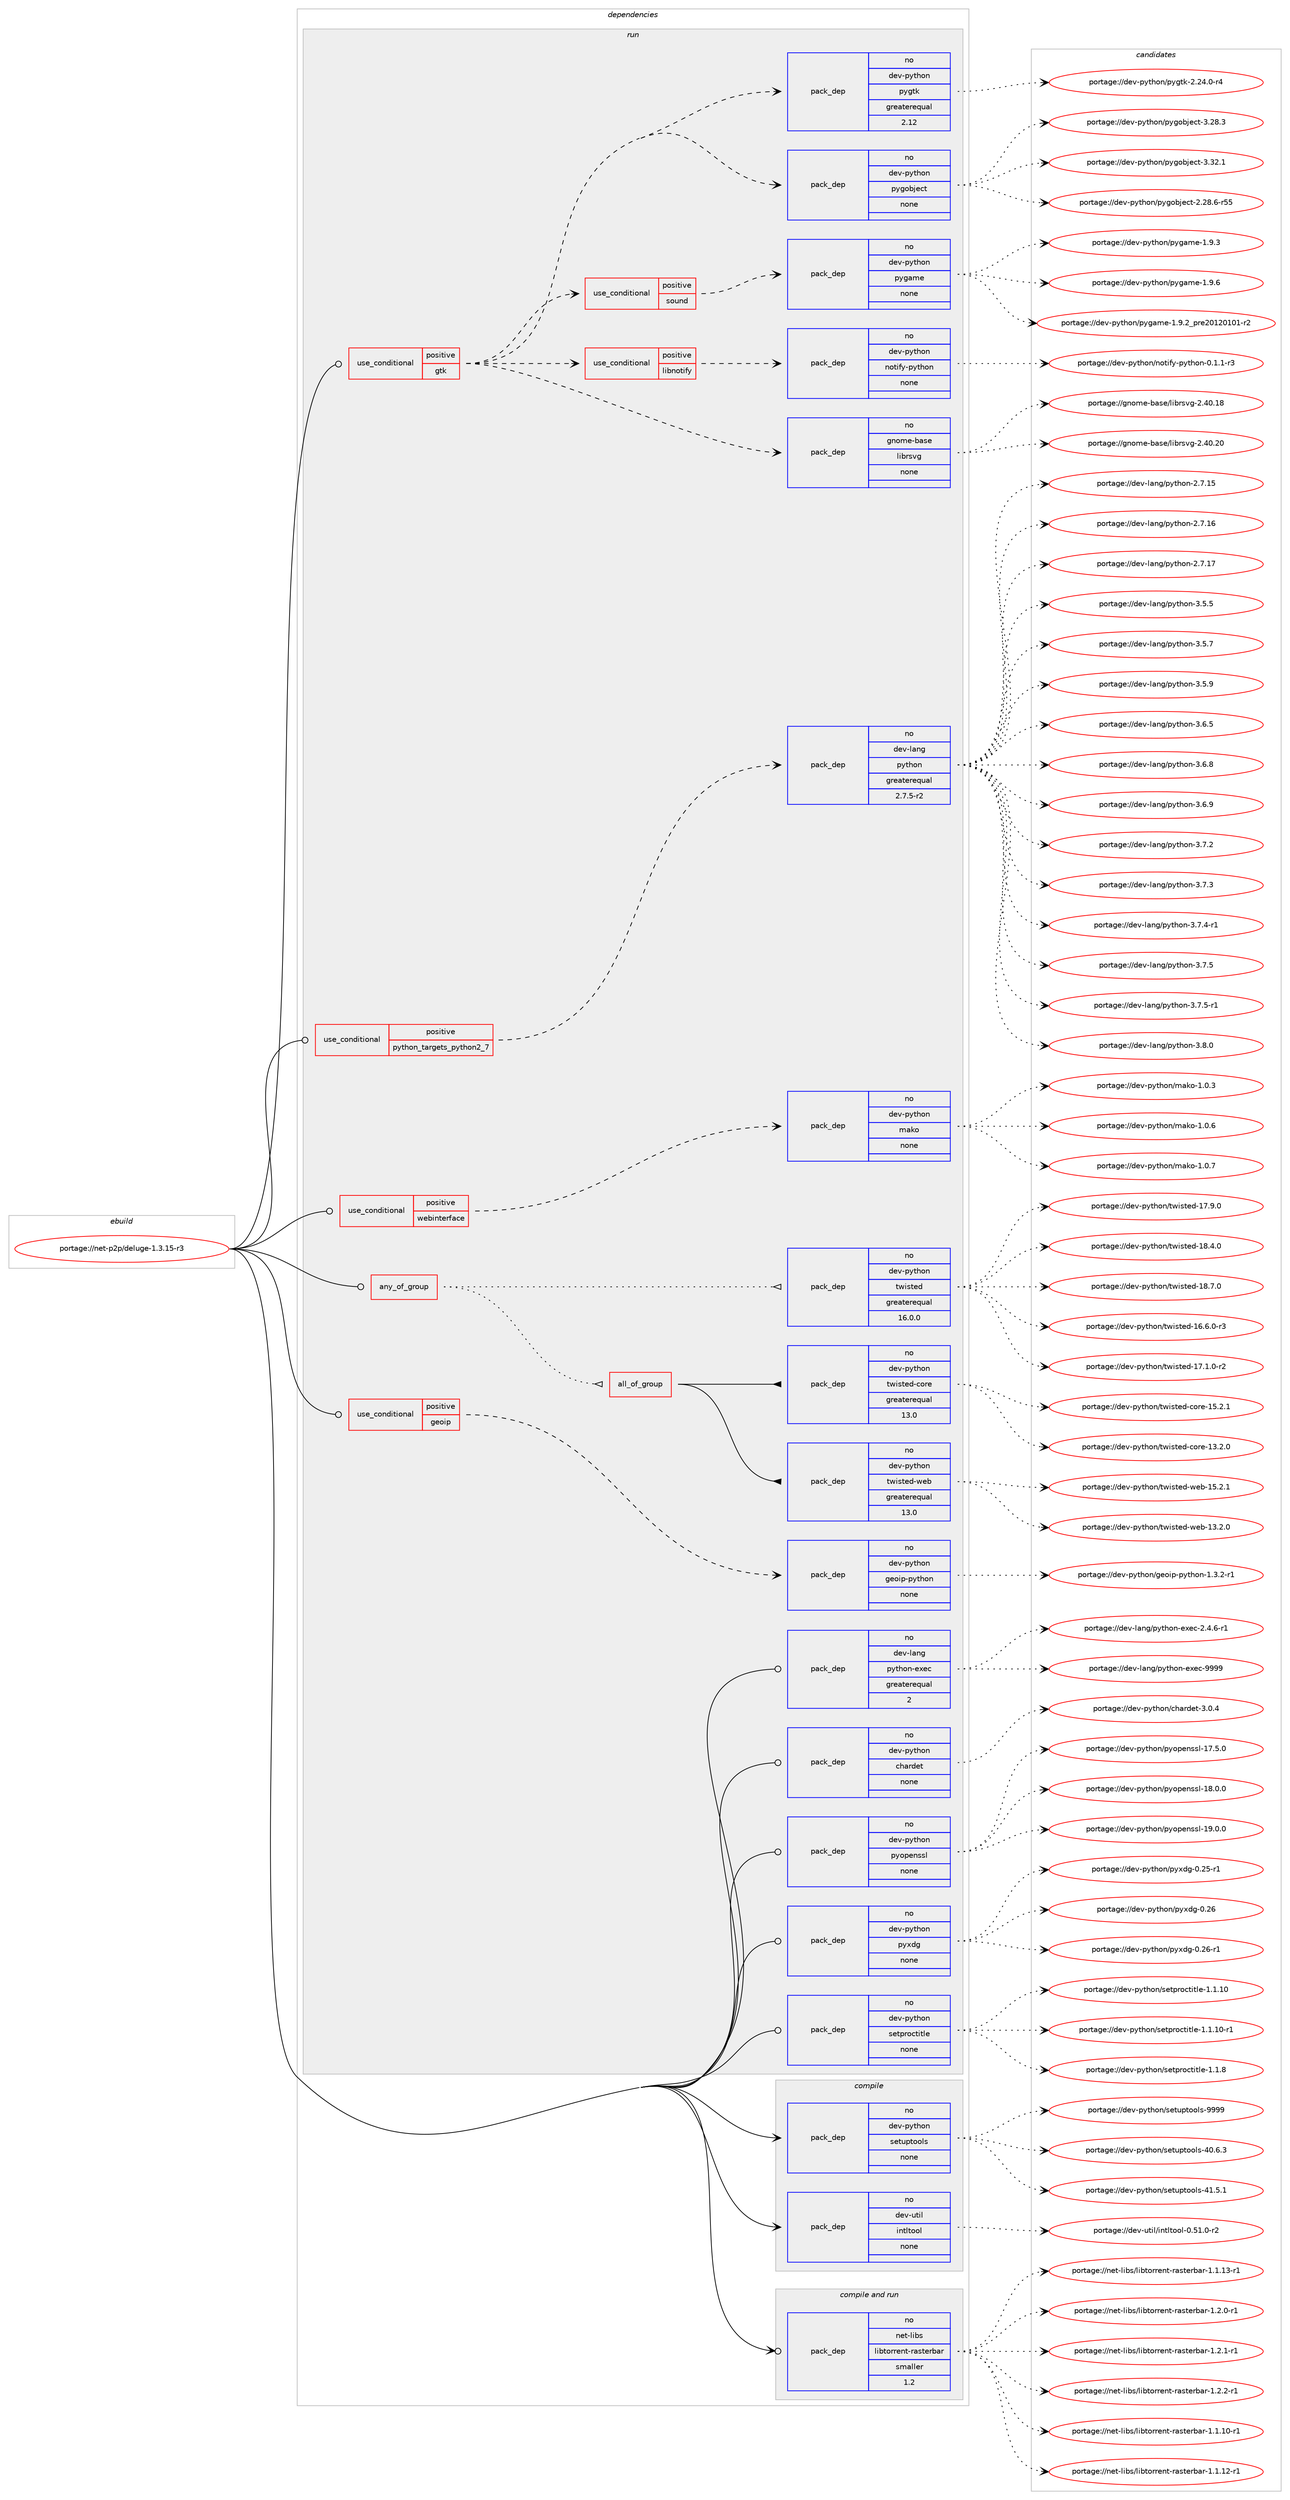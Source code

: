 digraph prolog {

# *************
# Graph options
# *************

newrank=true;
concentrate=true;
compound=true;
graph [rankdir=LR,fontname=Helvetica,fontsize=10,ranksep=1.5];#, ranksep=2.5, nodesep=0.2];
edge  [arrowhead=vee];
node  [fontname=Helvetica,fontsize=10];

# **********
# The ebuild
# **********

subgraph cluster_leftcol {
color=gray;
rank=same;
label=<<i>ebuild</i>>;
id [label="portage://net-p2p/deluge-1.3.15-r3", color=red, width=4, href="../net-p2p/deluge-1.3.15-r3.svg"];
}

# ****************
# The dependencies
# ****************

subgraph cluster_midcol {
color=gray;
label=<<i>dependencies</i>>;
subgraph cluster_compile {
fillcolor="#eeeeee";
style=filled;
label=<<i>compile</i>>;
subgraph pack273281 {
dependency372741 [label=<<TABLE BORDER="0" CELLBORDER="1" CELLSPACING="0" CELLPADDING="4" WIDTH="220"><TR><TD ROWSPAN="6" CELLPADDING="30">pack_dep</TD></TR><TR><TD WIDTH="110">no</TD></TR><TR><TD>dev-python</TD></TR><TR><TD>setuptools</TD></TR><TR><TD>none</TD></TR><TR><TD></TD></TR></TABLE>>, shape=none, color=blue];
}
id:e -> dependency372741:w [weight=20,style="solid",arrowhead="vee"];
subgraph pack273282 {
dependency372742 [label=<<TABLE BORDER="0" CELLBORDER="1" CELLSPACING="0" CELLPADDING="4" WIDTH="220"><TR><TD ROWSPAN="6" CELLPADDING="30">pack_dep</TD></TR><TR><TD WIDTH="110">no</TD></TR><TR><TD>dev-util</TD></TR><TR><TD>intltool</TD></TR><TR><TD>none</TD></TR><TR><TD></TD></TR></TABLE>>, shape=none, color=blue];
}
id:e -> dependency372742:w [weight=20,style="solid",arrowhead="vee"];
}
subgraph cluster_compileandrun {
fillcolor="#eeeeee";
style=filled;
label=<<i>compile and run</i>>;
subgraph pack273283 {
dependency372743 [label=<<TABLE BORDER="0" CELLBORDER="1" CELLSPACING="0" CELLPADDING="4" WIDTH="220"><TR><TD ROWSPAN="6" CELLPADDING="30">pack_dep</TD></TR><TR><TD WIDTH="110">no</TD></TR><TR><TD>net-libs</TD></TR><TR><TD>libtorrent-rasterbar</TD></TR><TR><TD>smaller</TD></TR><TR><TD>1.2</TD></TR></TABLE>>, shape=none, color=blue];
}
id:e -> dependency372743:w [weight=20,style="solid",arrowhead="odotvee"];
}
subgraph cluster_run {
fillcolor="#eeeeee";
style=filled;
label=<<i>run</i>>;
subgraph any6110 {
dependency372744 [label=<<TABLE BORDER="0" CELLBORDER="1" CELLSPACING="0" CELLPADDING="4"><TR><TD CELLPADDING="10">any_of_group</TD></TR></TABLE>>, shape=none, color=red];subgraph pack273284 {
dependency372745 [label=<<TABLE BORDER="0" CELLBORDER="1" CELLSPACING="0" CELLPADDING="4" WIDTH="220"><TR><TD ROWSPAN="6" CELLPADDING="30">pack_dep</TD></TR><TR><TD WIDTH="110">no</TD></TR><TR><TD>dev-python</TD></TR><TR><TD>twisted</TD></TR><TR><TD>greaterequal</TD></TR><TR><TD>16.0.0</TD></TR></TABLE>>, shape=none, color=blue];
}
dependency372744:e -> dependency372745:w [weight=20,style="dotted",arrowhead="oinv"];
subgraph all195 {
dependency372746 [label=<<TABLE BORDER="0" CELLBORDER="1" CELLSPACING="0" CELLPADDING="4"><TR><TD CELLPADDING="10">all_of_group</TD></TR></TABLE>>, shape=none, color=red];subgraph pack273285 {
dependency372747 [label=<<TABLE BORDER="0" CELLBORDER="1" CELLSPACING="0" CELLPADDING="4" WIDTH="220"><TR><TD ROWSPAN="6" CELLPADDING="30">pack_dep</TD></TR><TR><TD WIDTH="110">no</TD></TR><TR><TD>dev-python</TD></TR><TR><TD>twisted-core</TD></TR><TR><TD>greaterequal</TD></TR><TR><TD>13.0</TD></TR></TABLE>>, shape=none, color=blue];
}
dependency372746:e -> dependency372747:w [weight=20,style="solid",arrowhead="inv"];
subgraph pack273286 {
dependency372748 [label=<<TABLE BORDER="0" CELLBORDER="1" CELLSPACING="0" CELLPADDING="4" WIDTH="220"><TR><TD ROWSPAN="6" CELLPADDING="30">pack_dep</TD></TR><TR><TD WIDTH="110">no</TD></TR><TR><TD>dev-python</TD></TR><TR><TD>twisted-web</TD></TR><TR><TD>greaterequal</TD></TR><TR><TD>13.0</TD></TR></TABLE>>, shape=none, color=blue];
}
dependency372746:e -> dependency372748:w [weight=20,style="solid",arrowhead="inv"];
}
dependency372744:e -> dependency372746:w [weight=20,style="dotted",arrowhead="oinv"];
}
id:e -> dependency372744:w [weight=20,style="solid",arrowhead="odot"];
subgraph cond93158 {
dependency372749 [label=<<TABLE BORDER="0" CELLBORDER="1" CELLSPACING="0" CELLPADDING="4"><TR><TD ROWSPAN="3" CELLPADDING="10">use_conditional</TD></TR><TR><TD>positive</TD></TR><TR><TD>geoip</TD></TR></TABLE>>, shape=none, color=red];
subgraph pack273287 {
dependency372750 [label=<<TABLE BORDER="0" CELLBORDER="1" CELLSPACING="0" CELLPADDING="4" WIDTH="220"><TR><TD ROWSPAN="6" CELLPADDING="30">pack_dep</TD></TR><TR><TD WIDTH="110">no</TD></TR><TR><TD>dev-python</TD></TR><TR><TD>geoip-python</TD></TR><TR><TD>none</TD></TR><TR><TD></TD></TR></TABLE>>, shape=none, color=blue];
}
dependency372749:e -> dependency372750:w [weight=20,style="dashed",arrowhead="vee"];
}
id:e -> dependency372749:w [weight=20,style="solid",arrowhead="odot"];
subgraph cond93159 {
dependency372751 [label=<<TABLE BORDER="0" CELLBORDER="1" CELLSPACING="0" CELLPADDING="4"><TR><TD ROWSPAN="3" CELLPADDING="10">use_conditional</TD></TR><TR><TD>positive</TD></TR><TR><TD>gtk</TD></TR></TABLE>>, shape=none, color=red];
subgraph cond93160 {
dependency372752 [label=<<TABLE BORDER="0" CELLBORDER="1" CELLSPACING="0" CELLPADDING="4"><TR><TD ROWSPAN="3" CELLPADDING="10">use_conditional</TD></TR><TR><TD>positive</TD></TR><TR><TD>sound</TD></TR></TABLE>>, shape=none, color=red];
subgraph pack273288 {
dependency372753 [label=<<TABLE BORDER="0" CELLBORDER="1" CELLSPACING="0" CELLPADDING="4" WIDTH="220"><TR><TD ROWSPAN="6" CELLPADDING="30">pack_dep</TD></TR><TR><TD WIDTH="110">no</TD></TR><TR><TD>dev-python</TD></TR><TR><TD>pygame</TD></TR><TR><TD>none</TD></TR><TR><TD></TD></TR></TABLE>>, shape=none, color=blue];
}
dependency372752:e -> dependency372753:w [weight=20,style="dashed",arrowhead="vee"];
}
dependency372751:e -> dependency372752:w [weight=20,style="dashed",arrowhead="vee"];
subgraph pack273289 {
dependency372754 [label=<<TABLE BORDER="0" CELLBORDER="1" CELLSPACING="0" CELLPADDING="4" WIDTH="220"><TR><TD ROWSPAN="6" CELLPADDING="30">pack_dep</TD></TR><TR><TD WIDTH="110">no</TD></TR><TR><TD>dev-python</TD></TR><TR><TD>pygobject</TD></TR><TR><TD>none</TD></TR><TR><TD></TD></TR></TABLE>>, shape=none, color=blue];
}
dependency372751:e -> dependency372754:w [weight=20,style="dashed",arrowhead="vee"];
subgraph pack273290 {
dependency372755 [label=<<TABLE BORDER="0" CELLBORDER="1" CELLSPACING="0" CELLPADDING="4" WIDTH="220"><TR><TD ROWSPAN="6" CELLPADDING="30">pack_dep</TD></TR><TR><TD WIDTH="110">no</TD></TR><TR><TD>dev-python</TD></TR><TR><TD>pygtk</TD></TR><TR><TD>greaterequal</TD></TR><TR><TD>2.12</TD></TR></TABLE>>, shape=none, color=blue];
}
dependency372751:e -> dependency372755:w [weight=20,style="dashed",arrowhead="vee"];
subgraph pack273291 {
dependency372756 [label=<<TABLE BORDER="0" CELLBORDER="1" CELLSPACING="0" CELLPADDING="4" WIDTH="220"><TR><TD ROWSPAN="6" CELLPADDING="30">pack_dep</TD></TR><TR><TD WIDTH="110">no</TD></TR><TR><TD>gnome-base</TD></TR><TR><TD>librsvg</TD></TR><TR><TD>none</TD></TR><TR><TD></TD></TR></TABLE>>, shape=none, color=blue];
}
dependency372751:e -> dependency372756:w [weight=20,style="dashed",arrowhead="vee"];
subgraph cond93161 {
dependency372757 [label=<<TABLE BORDER="0" CELLBORDER="1" CELLSPACING="0" CELLPADDING="4"><TR><TD ROWSPAN="3" CELLPADDING="10">use_conditional</TD></TR><TR><TD>positive</TD></TR><TR><TD>libnotify</TD></TR></TABLE>>, shape=none, color=red];
subgraph pack273292 {
dependency372758 [label=<<TABLE BORDER="0" CELLBORDER="1" CELLSPACING="0" CELLPADDING="4" WIDTH="220"><TR><TD ROWSPAN="6" CELLPADDING="30">pack_dep</TD></TR><TR><TD WIDTH="110">no</TD></TR><TR><TD>dev-python</TD></TR><TR><TD>notify-python</TD></TR><TR><TD>none</TD></TR><TR><TD></TD></TR></TABLE>>, shape=none, color=blue];
}
dependency372757:e -> dependency372758:w [weight=20,style="dashed",arrowhead="vee"];
}
dependency372751:e -> dependency372757:w [weight=20,style="dashed",arrowhead="vee"];
}
id:e -> dependency372751:w [weight=20,style="solid",arrowhead="odot"];
subgraph cond93162 {
dependency372759 [label=<<TABLE BORDER="0" CELLBORDER="1" CELLSPACING="0" CELLPADDING="4"><TR><TD ROWSPAN="3" CELLPADDING="10">use_conditional</TD></TR><TR><TD>positive</TD></TR><TR><TD>python_targets_python2_7</TD></TR></TABLE>>, shape=none, color=red];
subgraph pack273293 {
dependency372760 [label=<<TABLE BORDER="0" CELLBORDER="1" CELLSPACING="0" CELLPADDING="4" WIDTH="220"><TR><TD ROWSPAN="6" CELLPADDING="30">pack_dep</TD></TR><TR><TD WIDTH="110">no</TD></TR><TR><TD>dev-lang</TD></TR><TR><TD>python</TD></TR><TR><TD>greaterequal</TD></TR><TR><TD>2.7.5-r2</TD></TR></TABLE>>, shape=none, color=blue];
}
dependency372759:e -> dependency372760:w [weight=20,style="dashed",arrowhead="vee"];
}
id:e -> dependency372759:w [weight=20,style="solid",arrowhead="odot"];
subgraph cond93163 {
dependency372761 [label=<<TABLE BORDER="0" CELLBORDER="1" CELLSPACING="0" CELLPADDING="4"><TR><TD ROWSPAN="3" CELLPADDING="10">use_conditional</TD></TR><TR><TD>positive</TD></TR><TR><TD>webinterface</TD></TR></TABLE>>, shape=none, color=red];
subgraph pack273294 {
dependency372762 [label=<<TABLE BORDER="0" CELLBORDER="1" CELLSPACING="0" CELLPADDING="4" WIDTH="220"><TR><TD ROWSPAN="6" CELLPADDING="30">pack_dep</TD></TR><TR><TD WIDTH="110">no</TD></TR><TR><TD>dev-python</TD></TR><TR><TD>mako</TD></TR><TR><TD>none</TD></TR><TR><TD></TD></TR></TABLE>>, shape=none, color=blue];
}
dependency372761:e -> dependency372762:w [weight=20,style="dashed",arrowhead="vee"];
}
id:e -> dependency372761:w [weight=20,style="solid",arrowhead="odot"];
subgraph pack273295 {
dependency372763 [label=<<TABLE BORDER="0" CELLBORDER="1" CELLSPACING="0" CELLPADDING="4" WIDTH="220"><TR><TD ROWSPAN="6" CELLPADDING="30">pack_dep</TD></TR><TR><TD WIDTH="110">no</TD></TR><TR><TD>dev-lang</TD></TR><TR><TD>python-exec</TD></TR><TR><TD>greaterequal</TD></TR><TR><TD>2</TD></TR></TABLE>>, shape=none, color=blue];
}
id:e -> dependency372763:w [weight=20,style="solid",arrowhead="odot"];
subgraph pack273296 {
dependency372764 [label=<<TABLE BORDER="0" CELLBORDER="1" CELLSPACING="0" CELLPADDING="4" WIDTH="220"><TR><TD ROWSPAN="6" CELLPADDING="30">pack_dep</TD></TR><TR><TD WIDTH="110">no</TD></TR><TR><TD>dev-python</TD></TR><TR><TD>chardet</TD></TR><TR><TD>none</TD></TR><TR><TD></TD></TR></TABLE>>, shape=none, color=blue];
}
id:e -> dependency372764:w [weight=20,style="solid",arrowhead="odot"];
subgraph pack273297 {
dependency372765 [label=<<TABLE BORDER="0" CELLBORDER="1" CELLSPACING="0" CELLPADDING="4" WIDTH="220"><TR><TD ROWSPAN="6" CELLPADDING="30">pack_dep</TD></TR><TR><TD WIDTH="110">no</TD></TR><TR><TD>dev-python</TD></TR><TR><TD>pyopenssl</TD></TR><TR><TD>none</TD></TR><TR><TD></TD></TR></TABLE>>, shape=none, color=blue];
}
id:e -> dependency372765:w [weight=20,style="solid",arrowhead="odot"];
subgraph pack273298 {
dependency372766 [label=<<TABLE BORDER="0" CELLBORDER="1" CELLSPACING="0" CELLPADDING="4" WIDTH="220"><TR><TD ROWSPAN="6" CELLPADDING="30">pack_dep</TD></TR><TR><TD WIDTH="110">no</TD></TR><TR><TD>dev-python</TD></TR><TR><TD>pyxdg</TD></TR><TR><TD>none</TD></TR><TR><TD></TD></TR></TABLE>>, shape=none, color=blue];
}
id:e -> dependency372766:w [weight=20,style="solid",arrowhead="odot"];
subgraph pack273299 {
dependency372767 [label=<<TABLE BORDER="0" CELLBORDER="1" CELLSPACING="0" CELLPADDING="4" WIDTH="220"><TR><TD ROWSPAN="6" CELLPADDING="30">pack_dep</TD></TR><TR><TD WIDTH="110">no</TD></TR><TR><TD>dev-python</TD></TR><TR><TD>setproctitle</TD></TR><TR><TD>none</TD></TR><TR><TD></TD></TR></TABLE>>, shape=none, color=blue];
}
id:e -> dependency372767:w [weight=20,style="solid",arrowhead="odot"];
}
}

# **************
# The candidates
# **************

subgraph cluster_choices {
rank=same;
color=gray;
label=<<i>candidates</i>>;

subgraph choice273281 {
color=black;
nodesep=1;
choiceportage100101118451121211161041111104711510111611711211611111110811545524846544651 [label="portage://dev-python/setuptools-40.6.3", color=red, width=4,href="../dev-python/setuptools-40.6.3.svg"];
choiceportage100101118451121211161041111104711510111611711211611111110811545524946534649 [label="portage://dev-python/setuptools-41.5.1", color=red, width=4,href="../dev-python/setuptools-41.5.1.svg"];
choiceportage10010111845112121116104111110471151011161171121161111111081154557575757 [label="portage://dev-python/setuptools-9999", color=red, width=4,href="../dev-python/setuptools-9999.svg"];
dependency372741:e -> choiceportage100101118451121211161041111104711510111611711211611111110811545524846544651:w [style=dotted,weight="100"];
dependency372741:e -> choiceportage100101118451121211161041111104711510111611711211611111110811545524946534649:w [style=dotted,weight="100"];
dependency372741:e -> choiceportage10010111845112121116104111110471151011161171121161111111081154557575757:w [style=dotted,weight="100"];
}
subgraph choice273282 {
color=black;
nodesep=1;
choiceportage1001011184511711610510847105110116108116111111108454846534946484511450 [label="portage://dev-util/intltool-0.51.0-r2", color=red, width=4,href="../dev-util/intltool-0.51.0-r2.svg"];
dependency372742:e -> choiceportage1001011184511711610510847105110116108116111111108454846534946484511450:w [style=dotted,weight="100"];
}
subgraph choice273283 {
color=black;
nodesep=1;
choiceportage1101011164510810598115471081059811611111411410111011645114971151161011149897114454946494649484511449 [label="portage://net-libs/libtorrent-rasterbar-1.1.10-r1", color=red, width=4,href="../net-libs/libtorrent-rasterbar-1.1.10-r1.svg"];
choiceportage1101011164510810598115471081059811611111411410111011645114971151161011149897114454946494649504511449 [label="portage://net-libs/libtorrent-rasterbar-1.1.12-r1", color=red, width=4,href="../net-libs/libtorrent-rasterbar-1.1.12-r1.svg"];
choiceportage1101011164510810598115471081059811611111411410111011645114971151161011149897114454946494649514511449 [label="portage://net-libs/libtorrent-rasterbar-1.1.13-r1", color=red, width=4,href="../net-libs/libtorrent-rasterbar-1.1.13-r1.svg"];
choiceportage11010111645108105981154710810598116111114114101110116451149711511610111498971144549465046484511449 [label="portage://net-libs/libtorrent-rasterbar-1.2.0-r1", color=red, width=4,href="../net-libs/libtorrent-rasterbar-1.2.0-r1.svg"];
choiceportage11010111645108105981154710810598116111114114101110116451149711511610111498971144549465046494511449 [label="portage://net-libs/libtorrent-rasterbar-1.2.1-r1", color=red, width=4,href="../net-libs/libtorrent-rasterbar-1.2.1-r1.svg"];
choiceportage11010111645108105981154710810598116111114114101110116451149711511610111498971144549465046504511449 [label="portage://net-libs/libtorrent-rasterbar-1.2.2-r1", color=red, width=4,href="../net-libs/libtorrent-rasterbar-1.2.2-r1.svg"];
dependency372743:e -> choiceportage1101011164510810598115471081059811611111411410111011645114971151161011149897114454946494649484511449:w [style=dotted,weight="100"];
dependency372743:e -> choiceportage1101011164510810598115471081059811611111411410111011645114971151161011149897114454946494649504511449:w [style=dotted,weight="100"];
dependency372743:e -> choiceportage1101011164510810598115471081059811611111411410111011645114971151161011149897114454946494649514511449:w [style=dotted,weight="100"];
dependency372743:e -> choiceportage11010111645108105981154710810598116111114114101110116451149711511610111498971144549465046484511449:w [style=dotted,weight="100"];
dependency372743:e -> choiceportage11010111645108105981154710810598116111114114101110116451149711511610111498971144549465046494511449:w [style=dotted,weight="100"];
dependency372743:e -> choiceportage11010111645108105981154710810598116111114114101110116451149711511610111498971144549465046504511449:w [style=dotted,weight="100"];
}
subgraph choice273284 {
color=black;
nodesep=1;
choiceportage1001011184511212111610411111047116119105115116101100454954465446484511451 [label="portage://dev-python/twisted-16.6.0-r3", color=red, width=4,href="../dev-python/twisted-16.6.0-r3.svg"];
choiceportage1001011184511212111610411111047116119105115116101100454955464946484511450 [label="portage://dev-python/twisted-17.1.0-r2", color=red, width=4,href="../dev-python/twisted-17.1.0-r2.svg"];
choiceportage100101118451121211161041111104711611910511511610110045495546574648 [label="portage://dev-python/twisted-17.9.0", color=red, width=4,href="../dev-python/twisted-17.9.0.svg"];
choiceportage100101118451121211161041111104711611910511511610110045495646524648 [label="portage://dev-python/twisted-18.4.0", color=red, width=4,href="../dev-python/twisted-18.4.0.svg"];
choiceportage100101118451121211161041111104711611910511511610110045495646554648 [label="portage://dev-python/twisted-18.7.0", color=red, width=4,href="../dev-python/twisted-18.7.0.svg"];
dependency372745:e -> choiceportage1001011184511212111610411111047116119105115116101100454954465446484511451:w [style=dotted,weight="100"];
dependency372745:e -> choiceportage1001011184511212111610411111047116119105115116101100454955464946484511450:w [style=dotted,weight="100"];
dependency372745:e -> choiceportage100101118451121211161041111104711611910511511610110045495546574648:w [style=dotted,weight="100"];
dependency372745:e -> choiceportage100101118451121211161041111104711611910511511610110045495646524648:w [style=dotted,weight="100"];
dependency372745:e -> choiceportage100101118451121211161041111104711611910511511610110045495646554648:w [style=dotted,weight="100"];
}
subgraph choice273285 {
color=black;
nodesep=1;
choiceportage1001011184511212111610411111047116119105115116101100459911111410145495146504648 [label="portage://dev-python/twisted-core-13.2.0", color=red, width=4,href="../dev-python/twisted-core-13.2.0.svg"];
choiceportage1001011184511212111610411111047116119105115116101100459911111410145495346504649 [label="portage://dev-python/twisted-core-15.2.1", color=red, width=4,href="../dev-python/twisted-core-15.2.1.svg"];
dependency372747:e -> choiceportage1001011184511212111610411111047116119105115116101100459911111410145495146504648:w [style=dotted,weight="100"];
dependency372747:e -> choiceportage1001011184511212111610411111047116119105115116101100459911111410145495346504649:w [style=dotted,weight="100"];
}
subgraph choice273286 {
color=black;
nodesep=1;
choiceportage1001011184511212111610411111047116119105115116101100451191019845495146504648 [label="portage://dev-python/twisted-web-13.2.0", color=red, width=4,href="../dev-python/twisted-web-13.2.0.svg"];
choiceportage1001011184511212111610411111047116119105115116101100451191019845495346504649 [label="portage://dev-python/twisted-web-15.2.1", color=red, width=4,href="../dev-python/twisted-web-15.2.1.svg"];
dependency372748:e -> choiceportage1001011184511212111610411111047116119105115116101100451191019845495146504648:w [style=dotted,weight="100"];
dependency372748:e -> choiceportage1001011184511212111610411111047116119105115116101100451191019845495346504649:w [style=dotted,weight="100"];
}
subgraph choice273287 {
color=black;
nodesep=1;
choiceportage1001011184511212111610411111047103101111105112451121211161041111104549465146504511449 [label="portage://dev-python/geoip-python-1.3.2-r1", color=red, width=4,href="../dev-python/geoip-python-1.3.2-r1.svg"];
dependency372750:e -> choiceportage1001011184511212111610411111047103101111105112451121211161041111104549465146504511449:w [style=dotted,weight="100"];
}
subgraph choice273288 {
color=black;
nodesep=1;
choiceportage1001011184511212111610411111047112121103971091014549465746509511211410150484950484948494511450 [label="portage://dev-python/pygame-1.9.2_pre20120101-r2", color=red, width=4,href="../dev-python/pygame-1.9.2_pre20120101-r2.svg"];
choiceportage100101118451121211161041111104711212110397109101454946574651 [label="portage://dev-python/pygame-1.9.3", color=red, width=4,href="../dev-python/pygame-1.9.3.svg"];
choiceportage100101118451121211161041111104711212110397109101454946574654 [label="portage://dev-python/pygame-1.9.6", color=red, width=4,href="../dev-python/pygame-1.9.6.svg"];
dependency372753:e -> choiceportage1001011184511212111610411111047112121103971091014549465746509511211410150484950484948494511450:w [style=dotted,weight="100"];
dependency372753:e -> choiceportage100101118451121211161041111104711212110397109101454946574651:w [style=dotted,weight="100"];
dependency372753:e -> choiceportage100101118451121211161041111104711212110397109101454946574654:w [style=dotted,weight="100"];
}
subgraph choice273289 {
color=black;
nodesep=1;
choiceportage1001011184511212111610411111047112121103111981061019911645504650564654451145353 [label="portage://dev-python/pygobject-2.28.6-r55", color=red, width=4,href="../dev-python/pygobject-2.28.6-r55.svg"];
choiceportage1001011184511212111610411111047112121103111981061019911645514650564651 [label="portage://dev-python/pygobject-3.28.3", color=red, width=4,href="../dev-python/pygobject-3.28.3.svg"];
choiceportage1001011184511212111610411111047112121103111981061019911645514651504649 [label="portage://dev-python/pygobject-3.32.1", color=red, width=4,href="../dev-python/pygobject-3.32.1.svg"];
dependency372754:e -> choiceportage1001011184511212111610411111047112121103111981061019911645504650564654451145353:w [style=dotted,weight="100"];
dependency372754:e -> choiceportage1001011184511212111610411111047112121103111981061019911645514650564651:w [style=dotted,weight="100"];
dependency372754:e -> choiceportage1001011184511212111610411111047112121103111981061019911645514651504649:w [style=dotted,weight="100"];
}
subgraph choice273290 {
color=black;
nodesep=1;
choiceportage1001011184511212111610411111047112121103116107455046505246484511452 [label="portage://dev-python/pygtk-2.24.0-r4", color=red, width=4,href="../dev-python/pygtk-2.24.0-r4.svg"];
dependency372755:e -> choiceportage1001011184511212111610411111047112121103116107455046505246484511452:w [style=dotted,weight="100"];
}
subgraph choice273291 {
color=black;
nodesep=1;
choiceportage10311011110910145989711510147108105981141151181034550465248464956 [label="portage://gnome-base/librsvg-2.40.18", color=red, width=4,href="../gnome-base/librsvg-2.40.18.svg"];
choiceportage10311011110910145989711510147108105981141151181034550465248465048 [label="portage://gnome-base/librsvg-2.40.20", color=red, width=4,href="../gnome-base/librsvg-2.40.20.svg"];
dependency372756:e -> choiceportage10311011110910145989711510147108105981141151181034550465248464956:w [style=dotted,weight="100"];
dependency372756:e -> choiceportage10311011110910145989711510147108105981141151181034550465248465048:w [style=dotted,weight="100"];
}
subgraph choice273292 {
color=black;
nodesep=1;
choiceportage1001011184511212111610411111047110111116105102121451121211161041111104548464946494511451 [label="portage://dev-python/notify-python-0.1.1-r3", color=red, width=4,href="../dev-python/notify-python-0.1.1-r3.svg"];
dependency372758:e -> choiceportage1001011184511212111610411111047110111116105102121451121211161041111104548464946494511451:w [style=dotted,weight="100"];
}
subgraph choice273293 {
color=black;
nodesep=1;
choiceportage10010111845108971101034711212111610411111045504655464953 [label="portage://dev-lang/python-2.7.15", color=red, width=4,href="../dev-lang/python-2.7.15.svg"];
choiceportage10010111845108971101034711212111610411111045504655464954 [label="portage://dev-lang/python-2.7.16", color=red, width=4,href="../dev-lang/python-2.7.16.svg"];
choiceportage10010111845108971101034711212111610411111045504655464955 [label="portage://dev-lang/python-2.7.17", color=red, width=4,href="../dev-lang/python-2.7.17.svg"];
choiceportage100101118451089711010347112121116104111110455146534653 [label="portage://dev-lang/python-3.5.5", color=red, width=4,href="../dev-lang/python-3.5.5.svg"];
choiceportage100101118451089711010347112121116104111110455146534655 [label="portage://dev-lang/python-3.5.7", color=red, width=4,href="../dev-lang/python-3.5.7.svg"];
choiceportage100101118451089711010347112121116104111110455146534657 [label="portage://dev-lang/python-3.5.9", color=red, width=4,href="../dev-lang/python-3.5.9.svg"];
choiceportage100101118451089711010347112121116104111110455146544653 [label="portage://dev-lang/python-3.6.5", color=red, width=4,href="../dev-lang/python-3.6.5.svg"];
choiceportage100101118451089711010347112121116104111110455146544656 [label="portage://dev-lang/python-3.6.8", color=red, width=4,href="../dev-lang/python-3.6.8.svg"];
choiceportage100101118451089711010347112121116104111110455146544657 [label="portage://dev-lang/python-3.6.9", color=red, width=4,href="../dev-lang/python-3.6.9.svg"];
choiceportage100101118451089711010347112121116104111110455146554650 [label="portage://dev-lang/python-3.7.2", color=red, width=4,href="../dev-lang/python-3.7.2.svg"];
choiceportage100101118451089711010347112121116104111110455146554651 [label="portage://dev-lang/python-3.7.3", color=red, width=4,href="../dev-lang/python-3.7.3.svg"];
choiceportage1001011184510897110103471121211161041111104551465546524511449 [label="portage://dev-lang/python-3.7.4-r1", color=red, width=4,href="../dev-lang/python-3.7.4-r1.svg"];
choiceportage100101118451089711010347112121116104111110455146554653 [label="portage://dev-lang/python-3.7.5", color=red, width=4,href="../dev-lang/python-3.7.5.svg"];
choiceportage1001011184510897110103471121211161041111104551465546534511449 [label="portage://dev-lang/python-3.7.5-r1", color=red, width=4,href="../dev-lang/python-3.7.5-r1.svg"];
choiceportage100101118451089711010347112121116104111110455146564648 [label="portage://dev-lang/python-3.8.0", color=red, width=4,href="../dev-lang/python-3.8.0.svg"];
dependency372760:e -> choiceportage10010111845108971101034711212111610411111045504655464953:w [style=dotted,weight="100"];
dependency372760:e -> choiceportage10010111845108971101034711212111610411111045504655464954:w [style=dotted,weight="100"];
dependency372760:e -> choiceportage10010111845108971101034711212111610411111045504655464955:w [style=dotted,weight="100"];
dependency372760:e -> choiceportage100101118451089711010347112121116104111110455146534653:w [style=dotted,weight="100"];
dependency372760:e -> choiceportage100101118451089711010347112121116104111110455146534655:w [style=dotted,weight="100"];
dependency372760:e -> choiceportage100101118451089711010347112121116104111110455146534657:w [style=dotted,weight="100"];
dependency372760:e -> choiceportage100101118451089711010347112121116104111110455146544653:w [style=dotted,weight="100"];
dependency372760:e -> choiceportage100101118451089711010347112121116104111110455146544656:w [style=dotted,weight="100"];
dependency372760:e -> choiceportage100101118451089711010347112121116104111110455146544657:w [style=dotted,weight="100"];
dependency372760:e -> choiceportage100101118451089711010347112121116104111110455146554650:w [style=dotted,weight="100"];
dependency372760:e -> choiceportage100101118451089711010347112121116104111110455146554651:w [style=dotted,weight="100"];
dependency372760:e -> choiceportage1001011184510897110103471121211161041111104551465546524511449:w [style=dotted,weight="100"];
dependency372760:e -> choiceportage100101118451089711010347112121116104111110455146554653:w [style=dotted,weight="100"];
dependency372760:e -> choiceportage1001011184510897110103471121211161041111104551465546534511449:w [style=dotted,weight="100"];
dependency372760:e -> choiceportage100101118451089711010347112121116104111110455146564648:w [style=dotted,weight="100"];
}
subgraph choice273294 {
color=black;
nodesep=1;
choiceportage100101118451121211161041111104710997107111454946484651 [label="portage://dev-python/mako-1.0.3", color=red, width=4,href="../dev-python/mako-1.0.3.svg"];
choiceportage100101118451121211161041111104710997107111454946484654 [label="portage://dev-python/mako-1.0.6", color=red, width=4,href="../dev-python/mako-1.0.6.svg"];
choiceportage100101118451121211161041111104710997107111454946484655 [label="portage://dev-python/mako-1.0.7", color=red, width=4,href="../dev-python/mako-1.0.7.svg"];
dependency372762:e -> choiceportage100101118451121211161041111104710997107111454946484651:w [style=dotted,weight="100"];
dependency372762:e -> choiceportage100101118451121211161041111104710997107111454946484654:w [style=dotted,weight="100"];
dependency372762:e -> choiceportage100101118451121211161041111104710997107111454946484655:w [style=dotted,weight="100"];
}
subgraph choice273295 {
color=black;
nodesep=1;
choiceportage10010111845108971101034711212111610411111045101120101994550465246544511449 [label="portage://dev-lang/python-exec-2.4.6-r1", color=red, width=4,href="../dev-lang/python-exec-2.4.6-r1.svg"];
choiceportage10010111845108971101034711212111610411111045101120101994557575757 [label="portage://dev-lang/python-exec-9999", color=red, width=4,href="../dev-lang/python-exec-9999.svg"];
dependency372763:e -> choiceportage10010111845108971101034711212111610411111045101120101994550465246544511449:w [style=dotted,weight="100"];
dependency372763:e -> choiceportage10010111845108971101034711212111610411111045101120101994557575757:w [style=dotted,weight="100"];
}
subgraph choice273296 {
color=black;
nodesep=1;
choiceportage10010111845112121116104111110479910497114100101116455146484652 [label="portage://dev-python/chardet-3.0.4", color=red, width=4,href="../dev-python/chardet-3.0.4.svg"];
dependency372764:e -> choiceportage10010111845112121116104111110479910497114100101116455146484652:w [style=dotted,weight="100"];
}
subgraph choice273297 {
color=black;
nodesep=1;
choiceportage100101118451121211161041111104711212111111210111011511510845495546534648 [label="portage://dev-python/pyopenssl-17.5.0", color=red, width=4,href="../dev-python/pyopenssl-17.5.0.svg"];
choiceportage100101118451121211161041111104711212111111210111011511510845495646484648 [label="portage://dev-python/pyopenssl-18.0.0", color=red, width=4,href="../dev-python/pyopenssl-18.0.0.svg"];
choiceportage100101118451121211161041111104711212111111210111011511510845495746484648 [label="portage://dev-python/pyopenssl-19.0.0", color=red, width=4,href="../dev-python/pyopenssl-19.0.0.svg"];
dependency372765:e -> choiceportage100101118451121211161041111104711212111111210111011511510845495546534648:w [style=dotted,weight="100"];
dependency372765:e -> choiceportage100101118451121211161041111104711212111111210111011511510845495646484648:w [style=dotted,weight="100"];
dependency372765:e -> choiceportage100101118451121211161041111104711212111111210111011511510845495746484648:w [style=dotted,weight="100"];
}
subgraph choice273298 {
color=black;
nodesep=1;
choiceportage100101118451121211161041111104711212112010010345484650534511449 [label="portage://dev-python/pyxdg-0.25-r1", color=red, width=4,href="../dev-python/pyxdg-0.25-r1.svg"];
choiceportage10010111845112121116104111110471121211201001034548465054 [label="portage://dev-python/pyxdg-0.26", color=red, width=4,href="../dev-python/pyxdg-0.26.svg"];
choiceportage100101118451121211161041111104711212112010010345484650544511449 [label="portage://dev-python/pyxdg-0.26-r1", color=red, width=4,href="../dev-python/pyxdg-0.26-r1.svg"];
dependency372766:e -> choiceportage100101118451121211161041111104711212112010010345484650534511449:w [style=dotted,weight="100"];
dependency372766:e -> choiceportage10010111845112121116104111110471121211201001034548465054:w [style=dotted,weight="100"];
dependency372766:e -> choiceportage100101118451121211161041111104711212112010010345484650544511449:w [style=dotted,weight="100"];
}
subgraph choice273299 {
color=black;
nodesep=1;
choiceportage10010111845112121116104111110471151011161121141119911610511610810145494649464948 [label="portage://dev-python/setproctitle-1.1.10", color=red, width=4,href="../dev-python/setproctitle-1.1.10.svg"];
choiceportage100101118451121211161041111104711510111611211411199116105116108101454946494649484511449 [label="portage://dev-python/setproctitle-1.1.10-r1", color=red, width=4,href="../dev-python/setproctitle-1.1.10-r1.svg"];
choiceportage100101118451121211161041111104711510111611211411199116105116108101454946494656 [label="portage://dev-python/setproctitle-1.1.8", color=red, width=4,href="../dev-python/setproctitle-1.1.8.svg"];
dependency372767:e -> choiceportage10010111845112121116104111110471151011161121141119911610511610810145494649464948:w [style=dotted,weight="100"];
dependency372767:e -> choiceportage100101118451121211161041111104711510111611211411199116105116108101454946494649484511449:w [style=dotted,weight="100"];
dependency372767:e -> choiceportage100101118451121211161041111104711510111611211411199116105116108101454946494656:w [style=dotted,weight="100"];
}
}

}
